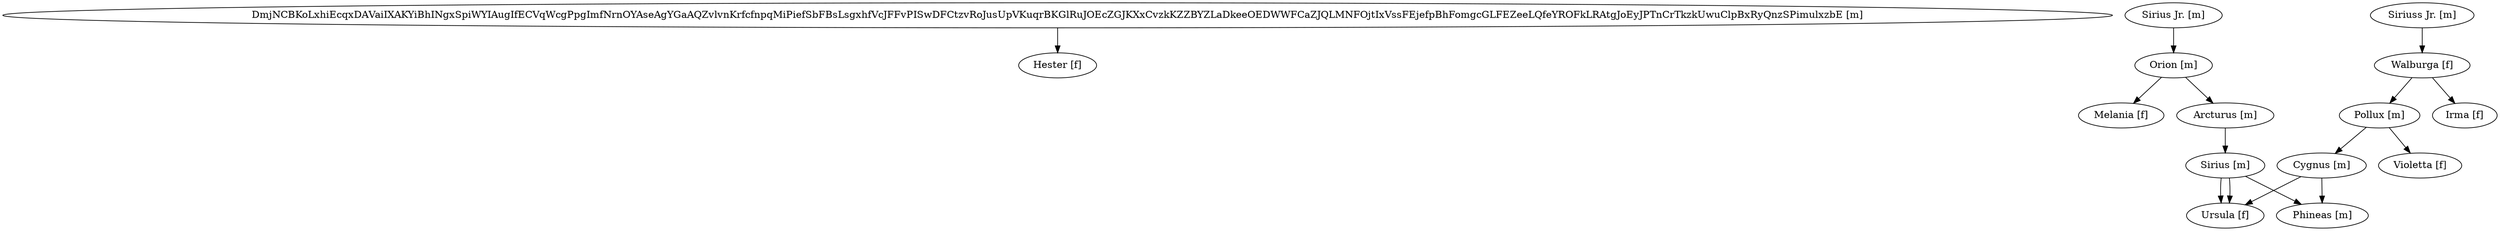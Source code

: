 digraph FamilyTree
{
  "DmjNCBKoLxhiEcqxDAVaiIXAKYiBhINgxSpiWYIAugIfECVqWcgPpgImfNrnOYAseAgYGaAQZvlvnKrfcfnpqMiPiefSbFBsLsgxhfVcJFFvPISwDFCtzvRoJusUpVKuqrBKGlRuJOEcZGJKXxCvzkKZZBYZLaDkeeOEDWWFCaZJQLMNFOjtIxVssFEjefpBhFomgcGLFEZeeLQfeYROFkLRAtgJoEyJPTnCrTkzkUwuClpBxRyQnzSPimulxzbE [m]" -> "Hester [f]";
  "Arcturus [m]" -> "Sirius [m]";
  "Cygnus [m]" -> "Ursula [f]";
  "Cygnus [m]" -> "Phineas [m]";
  "Hester [f]";
  "Irma [f]";
  "Melania [f]";
  "Orion [m]" -> "Melania [f]";
  "Orion [m]" -> "Arcturus [m]";
  "Phineas [m]";
  "Pollux [m]" -> "Violetta [f]";
  "Pollux [m]" -> "Cygnus [m]";
  "Sirius [m]" -> "Ursula [f]";
  "Sirius [m]" -> "Ursula [f]";
  "Sirius [m]" -> "Phineas [m]";
  "Siriuss Jr. [m]" -> "Walburga [f]";
  "Sirius Jr. [m]" -> "Orion [m]";
  "Ursula [f]";
  "Violetta [f]";
  "Walburga [f]" -> "Irma [f]";
  "Walburga [f]" -> "Pollux [m]";
}